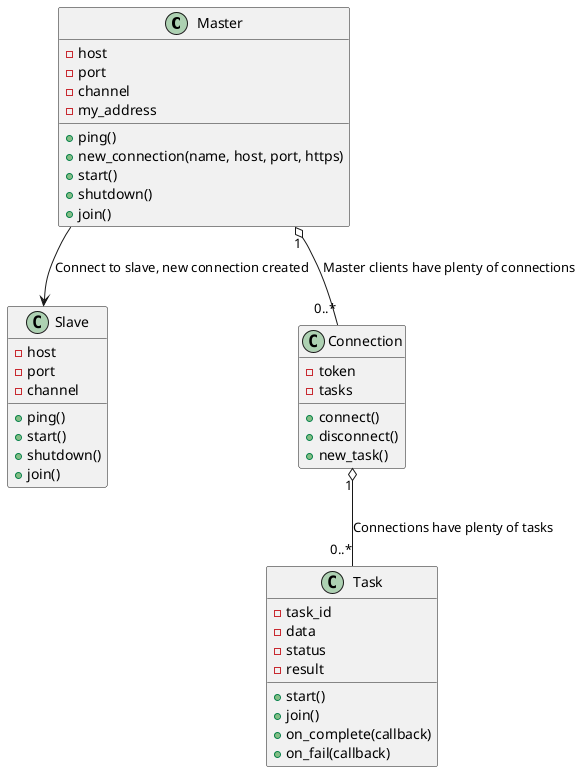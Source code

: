 @startuml
class Master {
    - host
    - port
    - channel
    - my_address
    + ping()
    + new_connection(name, host, port, https)
    + start()
    + shutdown()
    + join()
}

Master --> Slave : Connect to slave, new connection created

class Slave {
    - host
    - port
    - channel
    + ping()
    + start()
    + shutdown()
    + join()
}

class Connection {
    - token
    - tasks
    + connect()
    + disconnect()
    + new_task()
}
Master "1" o-- "0..*" Connection : Master clients have plenty of connections

class Task {
    - task_id
    - data
    - status
    - result
    + start()
    + join()
    + on_complete(callback)
    + on_fail(callback)
}
Connection "1" o-- "0..*" Task : Connections have plenty of tasks
@enduml

